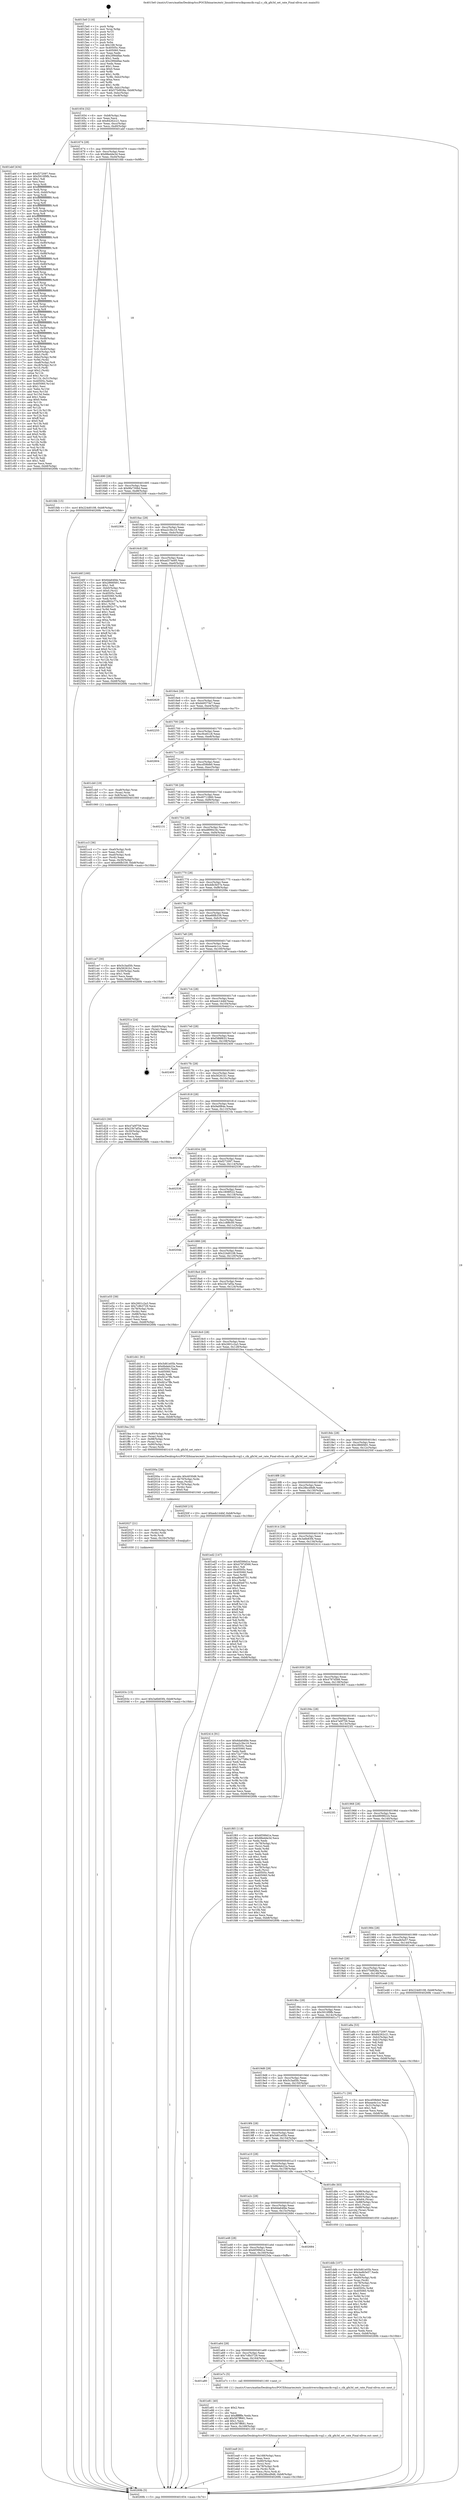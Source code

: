 digraph "0x4015e0" {
  label = "0x4015e0 (/mnt/c/Users/mathe/Desktop/tcc/POCII/binaries/extr_linuxdriversclkqcomclk-rcg2.c_clk_gfx3d_set_rate_Final-ollvm.out::main(0))"
  labelloc = "t"
  node[shape=record]

  Entry [label="",width=0.3,height=0.3,shape=circle,fillcolor=black,style=filled]
  "0x401654" [label="{
     0x401654 [32]\l
     | [instrs]\l
     &nbsp;&nbsp;0x401654 \<+6\>: mov -0xb8(%rbp),%eax\l
     &nbsp;&nbsp;0x40165a \<+2\>: mov %eax,%ecx\l
     &nbsp;&nbsp;0x40165c \<+6\>: sub $0x84262c21,%ecx\l
     &nbsp;&nbsp;0x401662 \<+6\>: mov %eax,-0xcc(%rbp)\l
     &nbsp;&nbsp;0x401668 \<+6\>: mov %ecx,-0xd0(%rbp)\l
     &nbsp;&nbsp;0x40166e \<+6\>: je 0000000000401abf \<main+0x4df\>\l
  }"]
  "0x401abf" [label="{
     0x401abf [434]\l
     | [instrs]\l
     &nbsp;&nbsp;0x401abf \<+5\>: mov $0xf272097,%eax\l
     &nbsp;&nbsp;0x401ac4 \<+5\>: mov $0x5910f9fb,%ecx\l
     &nbsp;&nbsp;0x401ac9 \<+2\>: mov $0x1,%dl\l
     &nbsp;&nbsp;0x401acb \<+2\>: xor %esi,%esi\l
     &nbsp;&nbsp;0x401acd \<+3\>: mov %rsp,%rdi\l
     &nbsp;&nbsp;0x401ad0 \<+4\>: add $0xfffffffffffffff0,%rdi\l
     &nbsp;&nbsp;0x401ad4 \<+3\>: mov %rdi,%rsp\l
     &nbsp;&nbsp;0x401ad7 \<+7\>: mov %rdi,-0xb0(%rbp)\l
     &nbsp;&nbsp;0x401ade \<+3\>: mov %rsp,%rdi\l
     &nbsp;&nbsp;0x401ae1 \<+4\>: add $0xfffffffffffffff0,%rdi\l
     &nbsp;&nbsp;0x401ae5 \<+3\>: mov %rdi,%rsp\l
     &nbsp;&nbsp;0x401ae8 \<+3\>: mov %rsp,%r8\l
     &nbsp;&nbsp;0x401aeb \<+4\>: add $0xfffffffffffffff0,%r8\l
     &nbsp;&nbsp;0x401aef \<+3\>: mov %r8,%rsp\l
     &nbsp;&nbsp;0x401af2 \<+7\>: mov %r8,-0xa8(%rbp)\l
     &nbsp;&nbsp;0x401af9 \<+3\>: mov %rsp,%r8\l
     &nbsp;&nbsp;0x401afc \<+4\>: add $0xfffffffffffffff0,%r8\l
     &nbsp;&nbsp;0x401b00 \<+3\>: mov %r8,%rsp\l
     &nbsp;&nbsp;0x401b03 \<+7\>: mov %r8,-0xa0(%rbp)\l
     &nbsp;&nbsp;0x401b0a \<+3\>: mov %rsp,%r8\l
     &nbsp;&nbsp;0x401b0d \<+4\>: add $0xfffffffffffffff0,%r8\l
     &nbsp;&nbsp;0x401b11 \<+3\>: mov %r8,%rsp\l
     &nbsp;&nbsp;0x401b14 \<+7\>: mov %r8,-0x98(%rbp)\l
     &nbsp;&nbsp;0x401b1b \<+3\>: mov %rsp,%r8\l
     &nbsp;&nbsp;0x401b1e \<+4\>: add $0xfffffffffffffff0,%r8\l
     &nbsp;&nbsp;0x401b22 \<+3\>: mov %r8,%rsp\l
     &nbsp;&nbsp;0x401b25 \<+7\>: mov %r8,-0x90(%rbp)\l
     &nbsp;&nbsp;0x401b2c \<+3\>: mov %rsp,%r8\l
     &nbsp;&nbsp;0x401b2f \<+4\>: add $0xfffffffffffffff0,%r8\l
     &nbsp;&nbsp;0x401b33 \<+3\>: mov %r8,%rsp\l
     &nbsp;&nbsp;0x401b36 \<+7\>: mov %r8,-0x88(%rbp)\l
     &nbsp;&nbsp;0x401b3d \<+3\>: mov %rsp,%r8\l
     &nbsp;&nbsp;0x401b40 \<+4\>: add $0xfffffffffffffff0,%r8\l
     &nbsp;&nbsp;0x401b44 \<+3\>: mov %r8,%rsp\l
     &nbsp;&nbsp;0x401b47 \<+4\>: mov %r8,-0x80(%rbp)\l
     &nbsp;&nbsp;0x401b4b \<+3\>: mov %rsp,%r8\l
     &nbsp;&nbsp;0x401b4e \<+4\>: add $0xfffffffffffffff0,%r8\l
     &nbsp;&nbsp;0x401b52 \<+3\>: mov %r8,%rsp\l
     &nbsp;&nbsp;0x401b55 \<+4\>: mov %r8,-0x78(%rbp)\l
     &nbsp;&nbsp;0x401b59 \<+3\>: mov %rsp,%r8\l
     &nbsp;&nbsp;0x401b5c \<+4\>: add $0xfffffffffffffff0,%r8\l
     &nbsp;&nbsp;0x401b60 \<+3\>: mov %r8,%rsp\l
     &nbsp;&nbsp;0x401b63 \<+4\>: mov %r8,-0x70(%rbp)\l
     &nbsp;&nbsp;0x401b67 \<+3\>: mov %rsp,%r8\l
     &nbsp;&nbsp;0x401b6a \<+4\>: add $0xfffffffffffffff0,%r8\l
     &nbsp;&nbsp;0x401b6e \<+3\>: mov %r8,%rsp\l
     &nbsp;&nbsp;0x401b71 \<+4\>: mov %r8,-0x68(%rbp)\l
     &nbsp;&nbsp;0x401b75 \<+3\>: mov %rsp,%r8\l
     &nbsp;&nbsp;0x401b78 \<+4\>: add $0xfffffffffffffff0,%r8\l
     &nbsp;&nbsp;0x401b7c \<+3\>: mov %r8,%rsp\l
     &nbsp;&nbsp;0x401b7f \<+4\>: mov %r8,-0x60(%rbp)\l
     &nbsp;&nbsp;0x401b83 \<+3\>: mov %rsp,%r8\l
     &nbsp;&nbsp;0x401b86 \<+4\>: add $0xfffffffffffffff0,%r8\l
     &nbsp;&nbsp;0x401b8a \<+3\>: mov %r8,%rsp\l
     &nbsp;&nbsp;0x401b8d \<+4\>: mov %r8,-0x58(%rbp)\l
     &nbsp;&nbsp;0x401b91 \<+3\>: mov %rsp,%r8\l
     &nbsp;&nbsp;0x401b94 \<+4\>: add $0xfffffffffffffff0,%r8\l
     &nbsp;&nbsp;0x401b98 \<+3\>: mov %r8,%rsp\l
     &nbsp;&nbsp;0x401b9b \<+4\>: mov %r8,-0x50(%rbp)\l
     &nbsp;&nbsp;0x401b9f \<+3\>: mov %rsp,%r8\l
     &nbsp;&nbsp;0x401ba2 \<+4\>: add $0xfffffffffffffff0,%r8\l
     &nbsp;&nbsp;0x401ba6 \<+3\>: mov %r8,%rsp\l
     &nbsp;&nbsp;0x401ba9 \<+4\>: mov %r8,-0x48(%rbp)\l
     &nbsp;&nbsp;0x401bad \<+3\>: mov %rsp,%r8\l
     &nbsp;&nbsp;0x401bb0 \<+4\>: add $0xfffffffffffffff0,%r8\l
     &nbsp;&nbsp;0x401bb4 \<+3\>: mov %r8,%rsp\l
     &nbsp;&nbsp;0x401bb7 \<+4\>: mov %r8,-0x40(%rbp)\l
     &nbsp;&nbsp;0x401bbb \<+7\>: mov -0xb0(%rbp),%r8\l
     &nbsp;&nbsp;0x401bc2 \<+7\>: movl $0x0,(%r8)\l
     &nbsp;&nbsp;0x401bc9 \<+7\>: mov -0xbc(%rbp),%r9d\l
     &nbsp;&nbsp;0x401bd0 \<+3\>: mov %r9d,(%rdi)\l
     &nbsp;&nbsp;0x401bd3 \<+7\>: mov -0xa8(%rbp),%r8\l
     &nbsp;&nbsp;0x401bda \<+7\>: mov -0xc8(%rbp),%r10\l
     &nbsp;&nbsp;0x401be1 \<+3\>: mov %r10,(%r8)\l
     &nbsp;&nbsp;0x401be4 \<+3\>: cmpl $0x2,(%rdi)\l
     &nbsp;&nbsp;0x401be7 \<+4\>: setne %r11b\l
     &nbsp;&nbsp;0x401beb \<+4\>: and $0x1,%r11b\l
     &nbsp;&nbsp;0x401bef \<+4\>: mov %r11b,-0x31(%rbp)\l
     &nbsp;&nbsp;0x401bf3 \<+7\>: mov 0x40505c,%ebx\l
     &nbsp;&nbsp;0x401bfa \<+8\>: mov 0x405060,%r14d\l
     &nbsp;&nbsp;0x401c02 \<+3\>: sub $0x1,%esi\l
     &nbsp;&nbsp;0x401c05 \<+3\>: mov %ebx,%r15d\l
     &nbsp;&nbsp;0x401c08 \<+3\>: add %esi,%r15d\l
     &nbsp;&nbsp;0x401c0b \<+4\>: imul %r15d,%ebx\l
     &nbsp;&nbsp;0x401c0f \<+3\>: and $0x1,%ebx\l
     &nbsp;&nbsp;0x401c12 \<+3\>: cmp $0x0,%ebx\l
     &nbsp;&nbsp;0x401c15 \<+4\>: sete %r11b\l
     &nbsp;&nbsp;0x401c19 \<+4\>: cmp $0xa,%r14d\l
     &nbsp;&nbsp;0x401c1d \<+4\>: setl %r12b\l
     &nbsp;&nbsp;0x401c21 \<+3\>: mov %r11b,%r13b\l
     &nbsp;&nbsp;0x401c24 \<+4\>: xor $0xff,%r13b\l
     &nbsp;&nbsp;0x401c28 \<+3\>: mov %r12b,%sil\l
     &nbsp;&nbsp;0x401c2b \<+4\>: xor $0xff,%sil\l
     &nbsp;&nbsp;0x401c2f \<+3\>: xor $0x0,%dl\l
     &nbsp;&nbsp;0x401c32 \<+3\>: mov %r13b,%dil\l
     &nbsp;&nbsp;0x401c35 \<+4\>: and $0x0,%dil\l
     &nbsp;&nbsp;0x401c39 \<+3\>: and %dl,%r11b\l
     &nbsp;&nbsp;0x401c3c \<+3\>: mov %sil,%r8b\l
     &nbsp;&nbsp;0x401c3f \<+4\>: and $0x0,%r8b\l
     &nbsp;&nbsp;0x401c43 \<+3\>: and %dl,%r12b\l
     &nbsp;&nbsp;0x401c46 \<+3\>: or %r11b,%dil\l
     &nbsp;&nbsp;0x401c49 \<+3\>: or %r12b,%r8b\l
     &nbsp;&nbsp;0x401c4c \<+3\>: xor %r8b,%dil\l
     &nbsp;&nbsp;0x401c4f \<+3\>: or %sil,%r13b\l
     &nbsp;&nbsp;0x401c52 \<+4\>: xor $0xff,%r13b\l
     &nbsp;&nbsp;0x401c56 \<+3\>: or $0x0,%dl\l
     &nbsp;&nbsp;0x401c59 \<+3\>: and %dl,%r13b\l
     &nbsp;&nbsp;0x401c5c \<+3\>: or %r13b,%dil\l
     &nbsp;&nbsp;0x401c5f \<+4\>: test $0x1,%dil\l
     &nbsp;&nbsp;0x401c63 \<+3\>: cmovne %ecx,%eax\l
     &nbsp;&nbsp;0x401c66 \<+6\>: mov %eax,-0xb8(%rbp)\l
     &nbsp;&nbsp;0x401c6c \<+5\>: jmp 000000000040269b \<main+0x10bb\>\l
  }"]
  "0x401674" [label="{
     0x401674 [28]\l
     | [instrs]\l
     &nbsp;&nbsp;0x401674 \<+5\>: jmp 0000000000401679 \<main+0x99\>\l
     &nbsp;&nbsp;0x401679 \<+6\>: mov -0xcc(%rbp),%eax\l
     &nbsp;&nbsp;0x40167f \<+5\>: sub $0x88edde3d,%eax\l
     &nbsp;&nbsp;0x401684 \<+6\>: mov %eax,-0xd4(%rbp)\l
     &nbsp;&nbsp;0x40168a \<+6\>: je 0000000000401fdb \<main+0x9fb\>\l
  }"]
  Exit [label="",width=0.3,height=0.3,shape=circle,fillcolor=black,style=filled,peripheries=2]
  "0x401fdb" [label="{
     0x401fdb [15]\l
     | [instrs]\l
     &nbsp;&nbsp;0x401fdb \<+10\>: movl $0x224d0108,-0xb8(%rbp)\l
     &nbsp;&nbsp;0x401fe5 \<+5\>: jmp 000000000040269b \<main+0x10bb\>\l
  }"]
  "0x401690" [label="{
     0x401690 [28]\l
     | [instrs]\l
     &nbsp;&nbsp;0x401690 \<+5\>: jmp 0000000000401695 \<main+0xb5\>\l
     &nbsp;&nbsp;0x401695 \<+6\>: mov -0xcc(%rbp),%eax\l
     &nbsp;&nbsp;0x40169b \<+5\>: sub $0x9fa7306d,%eax\l
     &nbsp;&nbsp;0x4016a0 \<+6\>: mov %eax,-0xd8(%rbp)\l
     &nbsp;&nbsp;0x4016a6 \<+6\>: je 0000000000402308 \<main+0xd28\>\l
  }"]
  "0x40203c" [label="{
     0x40203c [15]\l
     | [instrs]\l
     &nbsp;&nbsp;0x40203c \<+10\>: movl $0x3a6b83f4,-0xb8(%rbp)\l
     &nbsp;&nbsp;0x402046 \<+5\>: jmp 000000000040269b \<main+0x10bb\>\l
  }"]
  "0x402308" [label="{
     0x402308\l
  }", style=dashed]
  "0x4016ac" [label="{
     0x4016ac [28]\l
     | [instrs]\l
     &nbsp;&nbsp;0x4016ac \<+5\>: jmp 00000000004016b1 \<main+0xd1\>\l
     &nbsp;&nbsp;0x4016b1 \<+6\>: mov -0xcc(%rbp),%eax\l
     &nbsp;&nbsp;0x4016b7 \<+5\>: sub $0xa2c3bc16,%eax\l
     &nbsp;&nbsp;0x4016bc \<+6\>: mov %eax,-0xdc(%rbp)\l
     &nbsp;&nbsp;0x4016c2 \<+6\>: je 000000000040246f \<main+0xe8f\>\l
  }"]
  "0x402027" [label="{
     0x402027 [21]\l
     | [instrs]\l
     &nbsp;&nbsp;0x402027 \<+4\>: mov -0x80(%rbp),%rdx\l
     &nbsp;&nbsp;0x40202b \<+3\>: mov (%rdx),%rdx\l
     &nbsp;&nbsp;0x40202e \<+3\>: mov %rdx,%rdi\l
     &nbsp;&nbsp;0x402031 \<+6\>: mov %eax,-0x16c(%rbp)\l
     &nbsp;&nbsp;0x402037 \<+5\>: call 0000000000401030 \<free@plt\>\l
     | [calls]\l
     &nbsp;&nbsp;0x401030 \{1\} (unknown)\l
  }"]
  "0x40246f" [label="{
     0x40246f [160]\l
     | [instrs]\l
     &nbsp;&nbsp;0x40246f \<+5\>: mov $0x6da64fde,%eax\l
     &nbsp;&nbsp;0x402474 \<+5\>: mov $0x2866f491,%ecx\l
     &nbsp;&nbsp;0x402479 \<+2\>: mov $0x1,%dl\l
     &nbsp;&nbsp;0x40247b \<+7\>: mov -0xb0(%rbp),%rsi\l
     &nbsp;&nbsp;0x402482 \<+6\>: movl $0x0,(%rsi)\l
     &nbsp;&nbsp;0x402488 \<+7\>: mov 0x40505c,%edi\l
     &nbsp;&nbsp;0x40248f \<+8\>: mov 0x405060,%r8d\l
     &nbsp;&nbsp;0x402497 \<+3\>: mov %edi,%r9d\l
     &nbsp;&nbsp;0x40249a \<+7\>: sub $0xd802c77a,%r9d\l
     &nbsp;&nbsp;0x4024a1 \<+4\>: sub $0x1,%r9d\l
     &nbsp;&nbsp;0x4024a5 \<+7\>: add $0xd802c77a,%r9d\l
     &nbsp;&nbsp;0x4024ac \<+4\>: imul %r9d,%edi\l
     &nbsp;&nbsp;0x4024b0 \<+3\>: and $0x1,%edi\l
     &nbsp;&nbsp;0x4024b3 \<+3\>: cmp $0x0,%edi\l
     &nbsp;&nbsp;0x4024b6 \<+4\>: sete %r10b\l
     &nbsp;&nbsp;0x4024ba \<+4\>: cmp $0xa,%r8d\l
     &nbsp;&nbsp;0x4024be \<+4\>: setl %r11b\l
     &nbsp;&nbsp;0x4024c2 \<+3\>: mov %r10b,%bl\l
     &nbsp;&nbsp;0x4024c5 \<+3\>: xor $0xff,%bl\l
     &nbsp;&nbsp;0x4024c8 \<+3\>: mov %r11b,%r14b\l
     &nbsp;&nbsp;0x4024cb \<+4\>: xor $0xff,%r14b\l
     &nbsp;&nbsp;0x4024cf \<+3\>: xor $0x0,%dl\l
     &nbsp;&nbsp;0x4024d2 \<+3\>: mov %bl,%r15b\l
     &nbsp;&nbsp;0x4024d5 \<+4\>: and $0x0,%r15b\l
     &nbsp;&nbsp;0x4024d9 \<+3\>: and %dl,%r10b\l
     &nbsp;&nbsp;0x4024dc \<+3\>: mov %r14b,%r12b\l
     &nbsp;&nbsp;0x4024df \<+4\>: and $0x0,%r12b\l
     &nbsp;&nbsp;0x4024e3 \<+3\>: and %dl,%r11b\l
     &nbsp;&nbsp;0x4024e6 \<+3\>: or %r10b,%r15b\l
     &nbsp;&nbsp;0x4024e9 \<+3\>: or %r11b,%r12b\l
     &nbsp;&nbsp;0x4024ec \<+3\>: xor %r12b,%r15b\l
     &nbsp;&nbsp;0x4024ef \<+3\>: or %r14b,%bl\l
     &nbsp;&nbsp;0x4024f2 \<+3\>: xor $0xff,%bl\l
     &nbsp;&nbsp;0x4024f5 \<+3\>: or $0x0,%dl\l
     &nbsp;&nbsp;0x4024f8 \<+2\>: and %dl,%bl\l
     &nbsp;&nbsp;0x4024fa \<+3\>: or %bl,%r15b\l
     &nbsp;&nbsp;0x4024fd \<+4\>: test $0x1,%r15b\l
     &nbsp;&nbsp;0x402501 \<+3\>: cmovne %ecx,%eax\l
     &nbsp;&nbsp;0x402504 \<+6\>: mov %eax,-0xb8(%rbp)\l
     &nbsp;&nbsp;0x40250a \<+5\>: jmp 000000000040269b \<main+0x10bb\>\l
  }"]
  "0x4016c8" [label="{
     0x4016c8 [28]\l
     | [instrs]\l
     &nbsp;&nbsp;0x4016c8 \<+5\>: jmp 00000000004016cd \<main+0xed\>\l
     &nbsp;&nbsp;0x4016cd \<+6\>: mov -0xcc(%rbp),%eax\l
     &nbsp;&nbsp;0x4016d3 \<+5\>: sub $0xad374e95,%eax\l
     &nbsp;&nbsp;0x4016d8 \<+6\>: mov %eax,-0xe0(%rbp)\l
     &nbsp;&nbsp;0x4016de \<+6\>: je 0000000000402629 \<main+0x1049\>\l
  }"]
  "0x40200a" [label="{
     0x40200a [29]\l
     | [instrs]\l
     &nbsp;&nbsp;0x40200a \<+10\>: movabs $0x4030d6,%rdi\l
     &nbsp;&nbsp;0x402014 \<+4\>: mov -0x70(%rbp),%rdx\l
     &nbsp;&nbsp;0x402018 \<+2\>: mov %eax,(%rdx)\l
     &nbsp;&nbsp;0x40201a \<+4\>: mov -0x70(%rbp),%rdx\l
     &nbsp;&nbsp;0x40201e \<+2\>: mov (%rdx),%esi\l
     &nbsp;&nbsp;0x402020 \<+2\>: mov $0x0,%al\l
     &nbsp;&nbsp;0x402022 \<+5\>: call 0000000000401040 \<printf@plt\>\l
     | [calls]\l
     &nbsp;&nbsp;0x401040 \{1\} (unknown)\l
  }"]
  "0x402629" [label="{
     0x402629\l
  }", style=dashed]
  "0x4016e4" [label="{
     0x4016e4 [28]\l
     | [instrs]\l
     &nbsp;&nbsp;0x4016e4 \<+5\>: jmp 00000000004016e9 \<main+0x109\>\l
     &nbsp;&nbsp;0x4016e9 \<+6\>: mov -0xcc(%rbp),%eax\l
     &nbsp;&nbsp;0x4016ef \<+5\>: sub $0xbb9373e7,%eax\l
     &nbsp;&nbsp;0x4016f4 \<+6\>: mov %eax,-0xe4(%rbp)\l
     &nbsp;&nbsp;0x4016fa \<+6\>: je 0000000000402255 \<main+0xc75\>\l
  }"]
  "0x401ea9" [label="{
     0x401ea9 [41]\l
     | [instrs]\l
     &nbsp;&nbsp;0x401ea9 \<+6\>: mov -0x168(%rbp),%ecx\l
     &nbsp;&nbsp;0x401eaf \<+3\>: imul %eax,%ecx\l
     &nbsp;&nbsp;0x401eb2 \<+4\>: mov -0x80(%rbp),%rsi\l
     &nbsp;&nbsp;0x401eb6 \<+3\>: mov (%rsi),%rsi\l
     &nbsp;&nbsp;0x401eb9 \<+4\>: mov -0x78(%rbp),%rdi\l
     &nbsp;&nbsp;0x401ebd \<+3\>: movslq (%rdi),%rdi\l
     &nbsp;&nbsp;0x401ec0 \<+3\>: mov %ecx,(%rsi,%rdi,4)\l
     &nbsp;&nbsp;0x401ec3 \<+10\>: movl $0x28bcd9d6,-0xb8(%rbp)\l
     &nbsp;&nbsp;0x401ecd \<+5\>: jmp 000000000040269b \<main+0x10bb\>\l
  }"]
  "0x402255" [label="{
     0x402255\l
  }", style=dashed]
  "0x401700" [label="{
     0x401700 [28]\l
     | [instrs]\l
     &nbsp;&nbsp;0x401700 \<+5\>: jmp 0000000000401705 \<main+0x125\>\l
     &nbsp;&nbsp;0x401705 \<+6\>: mov -0xcc(%rbp),%eax\l
     &nbsp;&nbsp;0x40170b \<+5\>: sub $0xc9ce61c8,%eax\l
     &nbsp;&nbsp;0x401710 \<+6\>: mov %eax,-0xe8(%rbp)\l
     &nbsp;&nbsp;0x401716 \<+6\>: je 0000000000402604 \<main+0x1024\>\l
  }"]
  "0x401e81" [label="{
     0x401e81 [40]\l
     | [instrs]\l
     &nbsp;&nbsp;0x401e81 \<+5\>: mov $0x2,%ecx\l
     &nbsp;&nbsp;0x401e86 \<+1\>: cltd\l
     &nbsp;&nbsp;0x401e87 \<+2\>: idiv %ecx\l
     &nbsp;&nbsp;0x401e89 \<+6\>: imul $0xfffffffe,%edx,%ecx\l
     &nbsp;&nbsp;0x401e8f \<+6\>: add $0x567ff681,%ecx\l
     &nbsp;&nbsp;0x401e95 \<+3\>: add $0x1,%ecx\l
     &nbsp;&nbsp;0x401e98 \<+6\>: sub $0x567ff681,%ecx\l
     &nbsp;&nbsp;0x401e9e \<+6\>: mov %ecx,-0x168(%rbp)\l
     &nbsp;&nbsp;0x401ea4 \<+5\>: call 0000000000401160 \<next_i\>\l
     | [calls]\l
     &nbsp;&nbsp;0x401160 \{1\} (/mnt/c/Users/mathe/Desktop/tcc/POCII/binaries/extr_linuxdriversclkqcomclk-rcg2.c_clk_gfx3d_set_rate_Final-ollvm.out::next_i)\l
  }"]
  "0x402604" [label="{
     0x402604\l
  }", style=dashed]
  "0x40171c" [label="{
     0x40171c [28]\l
     | [instrs]\l
     &nbsp;&nbsp;0x40171c \<+5\>: jmp 0000000000401721 \<main+0x141\>\l
     &nbsp;&nbsp;0x401721 \<+6\>: mov -0xcc(%rbp),%eax\l
     &nbsp;&nbsp;0x401727 \<+5\>: sub $0xcd59bfe0,%eax\l
     &nbsp;&nbsp;0x40172c \<+6\>: mov %eax,-0xec(%rbp)\l
     &nbsp;&nbsp;0x401732 \<+6\>: je 0000000000401cb0 \<main+0x6d0\>\l
  }"]
  "0x401a80" [label="{
     0x401a80\l
  }", style=dashed]
  "0x401cb0" [label="{
     0x401cb0 [19]\l
     | [instrs]\l
     &nbsp;&nbsp;0x401cb0 \<+7\>: mov -0xa8(%rbp),%rax\l
     &nbsp;&nbsp;0x401cb7 \<+3\>: mov (%rax),%rax\l
     &nbsp;&nbsp;0x401cba \<+4\>: mov 0x8(%rax),%rdi\l
     &nbsp;&nbsp;0x401cbe \<+5\>: call 0000000000401060 \<atoi@plt\>\l
     | [calls]\l
     &nbsp;&nbsp;0x401060 \{1\} (unknown)\l
  }"]
  "0x401738" [label="{
     0x401738 [28]\l
     | [instrs]\l
     &nbsp;&nbsp;0x401738 \<+5\>: jmp 000000000040173d \<main+0x15d\>\l
     &nbsp;&nbsp;0x40173d \<+6\>: mov -0xcc(%rbp),%eax\l
     &nbsp;&nbsp;0x401743 \<+5\>: sub $0xd0712860,%eax\l
     &nbsp;&nbsp;0x401748 \<+6\>: mov %eax,-0xf0(%rbp)\l
     &nbsp;&nbsp;0x40174e \<+6\>: je 0000000000402131 \<main+0xb51\>\l
  }"]
  "0x401e7c" [label="{
     0x401e7c [5]\l
     | [instrs]\l
     &nbsp;&nbsp;0x401e7c \<+5\>: call 0000000000401160 \<next_i\>\l
     | [calls]\l
     &nbsp;&nbsp;0x401160 \{1\} (/mnt/c/Users/mathe/Desktop/tcc/POCII/binaries/extr_linuxdriversclkqcomclk-rcg2.c_clk_gfx3d_set_rate_Final-ollvm.out::next_i)\l
  }"]
  "0x402131" [label="{
     0x402131\l
  }", style=dashed]
  "0x401754" [label="{
     0x401754 [28]\l
     | [instrs]\l
     &nbsp;&nbsp;0x401754 \<+5\>: jmp 0000000000401759 \<main+0x179\>\l
     &nbsp;&nbsp;0x401759 \<+6\>: mov -0xcc(%rbp),%eax\l
     &nbsp;&nbsp;0x40175f \<+5\>: sub $0xd899416c,%eax\l
     &nbsp;&nbsp;0x401764 \<+6\>: mov %eax,-0xf4(%rbp)\l
     &nbsp;&nbsp;0x40176a \<+6\>: je 00000000004023e2 \<main+0xe02\>\l
  }"]
  "0x401a64" [label="{
     0x401a64 [28]\l
     | [instrs]\l
     &nbsp;&nbsp;0x401a64 \<+5\>: jmp 0000000000401a69 \<main+0x489\>\l
     &nbsp;&nbsp;0x401a69 \<+6\>: mov -0xcc(%rbp),%eax\l
     &nbsp;&nbsp;0x401a6f \<+5\>: sub $0x7c8b3729,%eax\l
     &nbsp;&nbsp;0x401a74 \<+6\>: mov %eax,-0x164(%rbp)\l
     &nbsp;&nbsp;0x401a7a \<+6\>: je 0000000000401e7c \<main+0x89c\>\l
  }"]
  "0x4023e2" [label="{
     0x4023e2\l
  }", style=dashed]
  "0x401770" [label="{
     0x401770 [28]\l
     | [instrs]\l
     &nbsp;&nbsp;0x401770 \<+5\>: jmp 0000000000401775 \<main+0x195\>\l
     &nbsp;&nbsp;0x401775 \<+6\>: mov -0xcc(%rbp),%eax\l
     &nbsp;&nbsp;0x40177b \<+5\>: sub $0xddb3b57e,%eax\l
     &nbsp;&nbsp;0x401780 \<+6\>: mov %eax,-0xf8(%rbp)\l
     &nbsp;&nbsp;0x401786 \<+6\>: je 000000000040209e \<main+0xabe\>\l
  }"]
  "0x4025da" [label="{
     0x4025da\l
  }", style=dashed]
  "0x40209e" [label="{
     0x40209e\l
  }", style=dashed]
  "0x40178c" [label="{
     0x40178c [28]\l
     | [instrs]\l
     &nbsp;&nbsp;0x40178c \<+5\>: jmp 0000000000401791 \<main+0x1b1\>\l
     &nbsp;&nbsp;0x401791 \<+6\>: mov -0xcc(%rbp),%eax\l
     &nbsp;&nbsp;0x401797 \<+5\>: sub $0xe66fb339,%eax\l
     &nbsp;&nbsp;0x40179c \<+6\>: mov %eax,-0xfc(%rbp)\l
     &nbsp;&nbsp;0x4017a2 \<+6\>: je 0000000000401ce7 \<main+0x707\>\l
  }"]
  "0x401a48" [label="{
     0x401a48 [28]\l
     | [instrs]\l
     &nbsp;&nbsp;0x401a48 \<+5\>: jmp 0000000000401a4d \<main+0x46d\>\l
     &nbsp;&nbsp;0x401a4d \<+6\>: mov -0xcc(%rbp),%eax\l
     &nbsp;&nbsp;0x401a53 \<+5\>: sub $0x6f399d1e,%eax\l
     &nbsp;&nbsp;0x401a58 \<+6\>: mov %eax,-0x160(%rbp)\l
     &nbsp;&nbsp;0x401a5e \<+6\>: je 00000000004025da \<main+0xffa\>\l
  }"]
  "0x401ce7" [label="{
     0x401ce7 [30]\l
     | [instrs]\l
     &nbsp;&nbsp;0x401ce7 \<+5\>: mov $0x5c3ad5fc,%eax\l
     &nbsp;&nbsp;0x401cec \<+5\>: mov $0x56261b1,%ecx\l
     &nbsp;&nbsp;0x401cf1 \<+3\>: mov -0x30(%rbp),%edx\l
     &nbsp;&nbsp;0x401cf4 \<+3\>: cmp $0x1,%edx\l
     &nbsp;&nbsp;0x401cf7 \<+3\>: cmovl %ecx,%eax\l
     &nbsp;&nbsp;0x401cfa \<+6\>: mov %eax,-0xb8(%rbp)\l
     &nbsp;&nbsp;0x401d00 \<+5\>: jmp 000000000040269b \<main+0x10bb\>\l
  }"]
  "0x4017a8" [label="{
     0x4017a8 [28]\l
     | [instrs]\l
     &nbsp;&nbsp;0x4017a8 \<+5\>: jmp 00000000004017ad \<main+0x1cd\>\l
     &nbsp;&nbsp;0x4017ad \<+6\>: mov -0xcc(%rbp),%eax\l
     &nbsp;&nbsp;0x4017b3 \<+5\>: sub $0xeae4c1cc,%eax\l
     &nbsp;&nbsp;0x4017b8 \<+6\>: mov %eax,-0x100(%rbp)\l
     &nbsp;&nbsp;0x4017be \<+6\>: je 0000000000401c8f \<main+0x6af\>\l
  }"]
  "0x402684" [label="{
     0x402684\l
  }", style=dashed]
  "0x401c8f" [label="{
     0x401c8f\l
  }", style=dashed]
  "0x4017c4" [label="{
     0x4017c4 [28]\l
     | [instrs]\l
     &nbsp;&nbsp;0x4017c4 \<+5\>: jmp 00000000004017c9 \<main+0x1e9\>\l
     &nbsp;&nbsp;0x4017c9 \<+6\>: mov -0xcc(%rbp),%eax\l
     &nbsp;&nbsp;0x4017cf \<+5\>: sub $0xedc144bf,%eax\l
     &nbsp;&nbsp;0x4017d4 \<+6\>: mov %eax,-0x104(%rbp)\l
     &nbsp;&nbsp;0x4017da \<+6\>: je 000000000040251e \<main+0xf3e\>\l
  }"]
  "0x401ddb" [label="{
     0x401ddb [107]\l
     | [instrs]\l
     &nbsp;&nbsp;0x401ddb \<+5\>: mov $0x5d61e05b,%ecx\l
     &nbsp;&nbsp;0x401de0 \<+5\>: mov $0x4adb5e57,%edx\l
     &nbsp;&nbsp;0x401de5 \<+2\>: xor %esi,%esi\l
     &nbsp;&nbsp;0x401de7 \<+4\>: mov -0x80(%rbp),%rdi\l
     &nbsp;&nbsp;0x401deb \<+3\>: mov %rax,(%rdi)\l
     &nbsp;&nbsp;0x401dee \<+4\>: mov -0x78(%rbp),%rax\l
     &nbsp;&nbsp;0x401df2 \<+6\>: movl $0x0,(%rax)\l
     &nbsp;&nbsp;0x401df8 \<+8\>: mov 0x40505c,%r8d\l
     &nbsp;&nbsp;0x401e00 \<+8\>: mov 0x405060,%r9d\l
     &nbsp;&nbsp;0x401e08 \<+3\>: sub $0x1,%esi\l
     &nbsp;&nbsp;0x401e0b \<+3\>: mov %r8d,%r10d\l
     &nbsp;&nbsp;0x401e0e \<+3\>: add %esi,%r10d\l
     &nbsp;&nbsp;0x401e11 \<+4\>: imul %r10d,%r8d\l
     &nbsp;&nbsp;0x401e15 \<+4\>: and $0x1,%r8d\l
     &nbsp;&nbsp;0x401e19 \<+4\>: cmp $0x0,%r8d\l
     &nbsp;&nbsp;0x401e1d \<+4\>: sete %r11b\l
     &nbsp;&nbsp;0x401e21 \<+4\>: cmp $0xa,%r9d\l
     &nbsp;&nbsp;0x401e25 \<+3\>: setl %bl\l
     &nbsp;&nbsp;0x401e28 \<+3\>: mov %r11b,%r14b\l
     &nbsp;&nbsp;0x401e2b \<+3\>: and %bl,%r14b\l
     &nbsp;&nbsp;0x401e2e \<+3\>: xor %bl,%r11b\l
     &nbsp;&nbsp;0x401e31 \<+3\>: or %r11b,%r14b\l
     &nbsp;&nbsp;0x401e34 \<+4\>: test $0x1,%r14b\l
     &nbsp;&nbsp;0x401e38 \<+3\>: cmovne %edx,%ecx\l
     &nbsp;&nbsp;0x401e3b \<+6\>: mov %ecx,-0xb8(%rbp)\l
     &nbsp;&nbsp;0x401e41 \<+5\>: jmp 000000000040269b \<main+0x10bb\>\l
  }"]
  "0x40251e" [label="{
     0x40251e [24]\l
     | [instrs]\l
     &nbsp;&nbsp;0x40251e \<+7\>: mov -0xb0(%rbp),%rax\l
     &nbsp;&nbsp;0x402525 \<+2\>: mov (%rax),%eax\l
     &nbsp;&nbsp;0x402527 \<+4\>: lea -0x28(%rbp),%rsp\l
     &nbsp;&nbsp;0x40252b \<+1\>: pop %rbx\l
     &nbsp;&nbsp;0x40252c \<+2\>: pop %r12\l
     &nbsp;&nbsp;0x40252e \<+2\>: pop %r13\l
     &nbsp;&nbsp;0x402530 \<+2\>: pop %r14\l
     &nbsp;&nbsp;0x402532 \<+2\>: pop %r15\l
     &nbsp;&nbsp;0x402534 \<+1\>: pop %rbp\l
     &nbsp;&nbsp;0x402535 \<+1\>: ret\l
  }"]
  "0x4017e0" [label="{
     0x4017e0 [28]\l
     | [instrs]\l
     &nbsp;&nbsp;0x4017e0 \<+5\>: jmp 00000000004017e5 \<main+0x205\>\l
     &nbsp;&nbsp;0x4017e5 \<+6\>: mov -0xcc(%rbp),%eax\l
     &nbsp;&nbsp;0x4017eb \<+5\>: sub $0xf388f633,%eax\l
     &nbsp;&nbsp;0x4017f0 \<+6\>: mov %eax,-0x108(%rbp)\l
     &nbsp;&nbsp;0x4017f6 \<+6\>: je 0000000000402400 \<main+0xe20\>\l
  }"]
  "0x401a2c" [label="{
     0x401a2c [28]\l
     | [instrs]\l
     &nbsp;&nbsp;0x401a2c \<+5\>: jmp 0000000000401a31 \<main+0x451\>\l
     &nbsp;&nbsp;0x401a31 \<+6\>: mov -0xcc(%rbp),%eax\l
     &nbsp;&nbsp;0x401a37 \<+5\>: sub $0x6da64fde,%eax\l
     &nbsp;&nbsp;0x401a3c \<+6\>: mov %eax,-0x15c(%rbp)\l
     &nbsp;&nbsp;0x401a42 \<+6\>: je 0000000000402684 \<main+0x10a4\>\l
  }"]
  "0x402400" [label="{
     0x402400\l
  }", style=dashed]
  "0x4017fc" [label="{
     0x4017fc [28]\l
     | [instrs]\l
     &nbsp;&nbsp;0x4017fc \<+5\>: jmp 0000000000401801 \<main+0x221\>\l
     &nbsp;&nbsp;0x401801 \<+6\>: mov -0xcc(%rbp),%eax\l
     &nbsp;&nbsp;0x401807 \<+5\>: sub $0x56261b1,%eax\l
     &nbsp;&nbsp;0x40180c \<+6\>: mov %eax,-0x10c(%rbp)\l
     &nbsp;&nbsp;0x401812 \<+6\>: je 0000000000401d23 \<main+0x743\>\l
  }"]
  "0x401d9c" [label="{
     0x401d9c [63]\l
     | [instrs]\l
     &nbsp;&nbsp;0x401d9c \<+7\>: mov -0x98(%rbp),%rax\l
     &nbsp;&nbsp;0x401da3 \<+7\>: movq $0x64,(%rax)\l
     &nbsp;&nbsp;0x401daa \<+7\>: mov -0x90(%rbp),%rax\l
     &nbsp;&nbsp;0x401db1 \<+7\>: movq $0x64,(%rax)\l
     &nbsp;&nbsp;0x401db8 \<+7\>: mov -0x88(%rbp),%rax\l
     &nbsp;&nbsp;0x401dbf \<+6\>: movl $0x1,(%rax)\l
     &nbsp;&nbsp;0x401dc5 \<+7\>: mov -0x88(%rbp),%rax\l
     &nbsp;&nbsp;0x401dcc \<+3\>: movslq (%rax),%rax\l
     &nbsp;&nbsp;0x401dcf \<+4\>: shl $0x2,%rax\l
     &nbsp;&nbsp;0x401dd3 \<+3\>: mov %rax,%rdi\l
     &nbsp;&nbsp;0x401dd6 \<+5\>: call 0000000000401050 \<malloc@plt\>\l
     | [calls]\l
     &nbsp;&nbsp;0x401050 \{1\} (unknown)\l
  }"]
  "0x401d23" [label="{
     0x401d23 [30]\l
     | [instrs]\l
     &nbsp;&nbsp;0x401d23 \<+5\>: mov $0x47a0f759,%eax\l
     &nbsp;&nbsp;0x401d28 \<+5\>: mov $0x23b7af3a,%ecx\l
     &nbsp;&nbsp;0x401d2d \<+3\>: mov -0x30(%rbp),%edx\l
     &nbsp;&nbsp;0x401d30 \<+3\>: cmp $0x0,%edx\l
     &nbsp;&nbsp;0x401d33 \<+3\>: cmove %ecx,%eax\l
     &nbsp;&nbsp;0x401d36 \<+6\>: mov %eax,-0xb8(%rbp)\l
     &nbsp;&nbsp;0x401d3c \<+5\>: jmp 000000000040269b \<main+0x10bb\>\l
  }"]
  "0x401818" [label="{
     0x401818 [28]\l
     | [instrs]\l
     &nbsp;&nbsp;0x401818 \<+5\>: jmp 000000000040181d \<main+0x23d\>\l
     &nbsp;&nbsp;0x40181d \<+6\>: mov -0xcc(%rbp),%eax\l
     &nbsp;&nbsp;0x401823 \<+5\>: sub $0x9a0f84e,%eax\l
     &nbsp;&nbsp;0x401828 \<+6\>: mov %eax,-0x110(%rbp)\l
     &nbsp;&nbsp;0x40182e \<+6\>: je 00000000004021fa \<main+0xc1a\>\l
  }"]
  "0x401a10" [label="{
     0x401a10 [28]\l
     | [instrs]\l
     &nbsp;&nbsp;0x401a10 \<+5\>: jmp 0000000000401a15 \<main+0x435\>\l
     &nbsp;&nbsp;0x401a15 \<+6\>: mov -0xcc(%rbp),%eax\l
     &nbsp;&nbsp;0x401a1b \<+5\>: sub $0x6bdeb22a,%eax\l
     &nbsp;&nbsp;0x401a20 \<+6\>: mov %eax,-0x158(%rbp)\l
     &nbsp;&nbsp;0x401a26 \<+6\>: je 0000000000401d9c \<main+0x7bc\>\l
  }"]
  "0x4021fa" [label="{
     0x4021fa\l
  }", style=dashed]
  "0x401834" [label="{
     0x401834 [28]\l
     | [instrs]\l
     &nbsp;&nbsp;0x401834 \<+5\>: jmp 0000000000401839 \<main+0x259\>\l
     &nbsp;&nbsp;0x401839 \<+6\>: mov -0xcc(%rbp),%eax\l
     &nbsp;&nbsp;0x40183f \<+5\>: sub $0xf272097,%eax\l
     &nbsp;&nbsp;0x401844 \<+6\>: mov %eax,-0x114(%rbp)\l
     &nbsp;&nbsp;0x40184a \<+6\>: je 0000000000402536 \<main+0xf56\>\l
  }"]
  "0x40257b" [label="{
     0x40257b\l
  }", style=dashed]
  "0x402536" [label="{
     0x402536\l
  }", style=dashed]
  "0x401850" [label="{
     0x401850 [28]\l
     | [instrs]\l
     &nbsp;&nbsp;0x401850 \<+5\>: jmp 0000000000401855 \<main+0x275\>\l
     &nbsp;&nbsp;0x401855 \<+6\>: mov -0xcc(%rbp),%eax\l
     &nbsp;&nbsp;0x40185b \<+5\>: sub $0x1808f522,%eax\l
     &nbsp;&nbsp;0x401860 \<+6\>: mov %eax,-0x118(%rbp)\l
     &nbsp;&nbsp;0x401866 \<+6\>: je 00000000004021dc \<main+0xbfc\>\l
  }"]
  "0x4019f4" [label="{
     0x4019f4 [28]\l
     | [instrs]\l
     &nbsp;&nbsp;0x4019f4 \<+5\>: jmp 00000000004019f9 \<main+0x419\>\l
     &nbsp;&nbsp;0x4019f9 \<+6\>: mov -0xcc(%rbp),%eax\l
     &nbsp;&nbsp;0x4019ff \<+5\>: sub $0x5d61e05b,%eax\l
     &nbsp;&nbsp;0x401a04 \<+6\>: mov %eax,-0x154(%rbp)\l
     &nbsp;&nbsp;0x401a0a \<+6\>: je 000000000040257b \<main+0xf9b\>\l
  }"]
  "0x4021dc" [label="{
     0x4021dc\l
  }", style=dashed]
  "0x40186c" [label="{
     0x40186c [28]\l
     | [instrs]\l
     &nbsp;&nbsp;0x40186c \<+5\>: jmp 0000000000401871 \<main+0x291\>\l
     &nbsp;&nbsp;0x401871 \<+6\>: mov -0xcc(%rbp),%eax\l
     &nbsp;&nbsp;0x401877 \<+5\>: sub $0x1c8f8c00,%eax\l
     &nbsp;&nbsp;0x40187c \<+6\>: mov %eax,-0x11c(%rbp)\l
     &nbsp;&nbsp;0x401882 \<+6\>: je 000000000040204b \<main+0xa6b\>\l
  }"]
  "0x401d05" [label="{
     0x401d05\l
  }", style=dashed]
  "0x40204b" [label="{
     0x40204b\l
  }", style=dashed]
  "0x401888" [label="{
     0x401888 [28]\l
     | [instrs]\l
     &nbsp;&nbsp;0x401888 \<+5\>: jmp 000000000040188d \<main+0x2ad\>\l
     &nbsp;&nbsp;0x40188d \<+6\>: mov -0xcc(%rbp),%eax\l
     &nbsp;&nbsp;0x401893 \<+5\>: sub $0x224d0108,%eax\l
     &nbsp;&nbsp;0x401898 \<+6\>: mov %eax,-0x120(%rbp)\l
     &nbsp;&nbsp;0x40189e \<+6\>: je 0000000000401e55 \<main+0x875\>\l
  }"]
  "0x401cc3" [label="{
     0x401cc3 [36]\l
     | [instrs]\l
     &nbsp;&nbsp;0x401cc3 \<+7\>: mov -0xa0(%rbp),%rdi\l
     &nbsp;&nbsp;0x401cca \<+2\>: mov %eax,(%rdi)\l
     &nbsp;&nbsp;0x401ccc \<+7\>: mov -0xa0(%rbp),%rdi\l
     &nbsp;&nbsp;0x401cd3 \<+2\>: mov (%rdi),%eax\l
     &nbsp;&nbsp;0x401cd5 \<+3\>: mov %eax,-0x30(%rbp)\l
     &nbsp;&nbsp;0x401cd8 \<+10\>: movl $0xe66fb339,-0xb8(%rbp)\l
     &nbsp;&nbsp;0x401ce2 \<+5\>: jmp 000000000040269b \<main+0x10bb\>\l
  }"]
  "0x401e55" [label="{
     0x401e55 [39]\l
     | [instrs]\l
     &nbsp;&nbsp;0x401e55 \<+5\>: mov $0x2601c2a3,%eax\l
     &nbsp;&nbsp;0x401e5a \<+5\>: mov $0x7c8b3729,%ecx\l
     &nbsp;&nbsp;0x401e5f \<+4\>: mov -0x78(%rbp),%rdx\l
     &nbsp;&nbsp;0x401e63 \<+2\>: mov (%rdx),%esi\l
     &nbsp;&nbsp;0x401e65 \<+7\>: mov -0x88(%rbp),%rdx\l
     &nbsp;&nbsp;0x401e6c \<+2\>: cmp (%rdx),%esi\l
     &nbsp;&nbsp;0x401e6e \<+3\>: cmovl %ecx,%eax\l
     &nbsp;&nbsp;0x401e71 \<+6\>: mov %eax,-0xb8(%rbp)\l
     &nbsp;&nbsp;0x401e77 \<+5\>: jmp 000000000040269b \<main+0x10bb\>\l
  }"]
  "0x4018a4" [label="{
     0x4018a4 [28]\l
     | [instrs]\l
     &nbsp;&nbsp;0x4018a4 \<+5\>: jmp 00000000004018a9 \<main+0x2c9\>\l
     &nbsp;&nbsp;0x4018a9 \<+6\>: mov -0xcc(%rbp),%eax\l
     &nbsp;&nbsp;0x4018af \<+5\>: sub $0x23b7af3a,%eax\l
     &nbsp;&nbsp;0x4018b4 \<+6\>: mov %eax,-0x124(%rbp)\l
     &nbsp;&nbsp;0x4018ba \<+6\>: je 0000000000401d41 \<main+0x761\>\l
  }"]
  "0x4019d8" [label="{
     0x4019d8 [28]\l
     | [instrs]\l
     &nbsp;&nbsp;0x4019d8 \<+5\>: jmp 00000000004019dd \<main+0x3fd\>\l
     &nbsp;&nbsp;0x4019dd \<+6\>: mov -0xcc(%rbp),%eax\l
     &nbsp;&nbsp;0x4019e3 \<+5\>: sub $0x5c3ad5fc,%eax\l
     &nbsp;&nbsp;0x4019e8 \<+6\>: mov %eax,-0x150(%rbp)\l
     &nbsp;&nbsp;0x4019ee \<+6\>: je 0000000000401d05 \<main+0x725\>\l
  }"]
  "0x401d41" [label="{
     0x401d41 [91]\l
     | [instrs]\l
     &nbsp;&nbsp;0x401d41 \<+5\>: mov $0x5d61e05b,%eax\l
     &nbsp;&nbsp;0x401d46 \<+5\>: mov $0x6bdeb22a,%ecx\l
     &nbsp;&nbsp;0x401d4b \<+7\>: mov 0x40505c,%edx\l
     &nbsp;&nbsp;0x401d52 \<+7\>: mov 0x405060,%esi\l
     &nbsp;&nbsp;0x401d59 \<+2\>: mov %edx,%edi\l
     &nbsp;&nbsp;0x401d5b \<+6\>: add $0xfd1e7ffe,%edi\l
     &nbsp;&nbsp;0x401d61 \<+3\>: sub $0x1,%edi\l
     &nbsp;&nbsp;0x401d64 \<+6\>: sub $0xfd1e7ffe,%edi\l
     &nbsp;&nbsp;0x401d6a \<+3\>: imul %edi,%edx\l
     &nbsp;&nbsp;0x401d6d \<+3\>: and $0x1,%edx\l
     &nbsp;&nbsp;0x401d70 \<+3\>: cmp $0x0,%edx\l
     &nbsp;&nbsp;0x401d73 \<+4\>: sete %r8b\l
     &nbsp;&nbsp;0x401d77 \<+3\>: cmp $0xa,%esi\l
     &nbsp;&nbsp;0x401d7a \<+4\>: setl %r9b\l
     &nbsp;&nbsp;0x401d7e \<+3\>: mov %r8b,%r10b\l
     &nbsp;&nbsp;0x401d81 \<+3\>: and %r9b,%r10b\l
     &nbsp;&nbsp;0x401d84 \<+3\>: xor %r9b,%r8b\l
     &nbsp;&nbsp;0x401d87 \<+3\>: or %r8b,%r10b\l
     &nbsp;&nbsp;0x401d8a \<+4\>: test $0x1,%r10b\l
     &nbsp;&nbsp;0x401d8e \<+3\>: cmovne %ecx,%eax\l
     &nbsp;&nbsp;0x401d91 \<+6\>: mov %eax,-0xb8(%rbp)\l
     &nbsp;&nbsp;0x401d97 \<+5\>: jmp 000000000040269b \<main+0x10bb\>\l
  }"]
  "0x4018c0" [label="{
     0x4018c0 [28]\l
     | [instrs]\l
     &nbsp;&nbsp;0x4018c0 \<+5\>: jmp 00000000004018c5 \<main+0x2e5\>\l
     &nbsp;&nbsp;0x4018c5 \<+6\>: mov -0xcc(%rbp),%eax\l
     &nbsp;&nbsp;0x4018cb \<+5\>: sub $0x2601c2a3,%eax\l
     &nbsp;&nbsp;0x4018d0 \<+6\>: mov %eax,-0x128(%rbp)\l
     &nbsp;&nbsp;0x4018d6 \<+6\>: je 0000000000401fea \<main+0xa0a\>\l
  }"]
  "0x401c71" [label="{
     0x401c71 [30]\l
     | [instrs]\l
     &nbsp;&nbsp;0x401c71 \<+5\>: mov $0xcd59bfe0,%eax\l
     &nbsp;&nbsp;0x401c76 \<+5\>: mov $0xeae4c1cc,%ecx\l
     &nbsp;&nbsp;0x401c7b \<+3\>: mov -0x31(%rbp),%dl\l
     &nbsp;&nbsp;0x401c7e \<+3\>: test $0x1,%dl\l
     &nbsp;&nbsp;0x401c81 \<+3\>: cmovne %ecx,%eax\l
     &nbsp;&nbsp;0x401c84 \<+6\>: mov %eax,-0xb8(%rbp)\l
     &nbsp;&nbsp;0x401c8a \<+5\>: jmp 000000000040269b \<main+0x10bb\>\l
  }"]
  "0x401fea" [label="{
     0x401fea [32]\l
     | [instrs]\l
     &nbsp;&nbsp;0x401fea \<+4\>: mov -0x80(%rbp),%rax\l
     &nbsp;&nbsp;0x401fee \<+3\>: mov (%rax),%rdi\l
     &nbsp;&nbsp;0x401ff1 \<+7\>: mov -0x98(%rbp),%rax\l
     &nbsp;&nbsp;0x401ff8 \<+3\>: mov (%rax),%rsi\l
     &nbsp;&nbsp;0x401ffb \<+7\>: mov -0x90(%rbp),%rax\l
     &nbsp;&nbsp;0x402002 \<+3\>: mov (%rax),%rdx\l
     &nbsp;&nbsp;0x402005 \<+5\>: call 0000000000401410 \<clk_gfx3d_set_rate\>\l
     | [calls]\l
     &nbsp;&nbsp;0x401410 \{1\} (/mnt/c/Users/mathe/Desktop/tcc/POCII/binaries/extr_linuxdriversclkqcomclk-rcg2.c_clk_gfx3d_set_rate_Final-ollvm.out::clk_gfx3d_set_rate)\l
  }"]
  "0x4018dc" [label="{
     0x4018dc [28]\l
     | [instrs]\l
     &nbsp;&nbsp;0x4018dc \<+5\>: jmp 00000000004018e1 \<main+0x301\>\l
     &nbsp;&nbsp;0x4018e1 \<+6\>: mov -0xcc(%rbp),%eax\l
     &nbsp;&nbsp;0x4018e7 \<+5\>: sub $0x2866f491,%eax\l
     &nbsp;&nbsp;0x4018ec \<+6\>: mov %eax,-0x12c(%rbp)\l
     &nbsp;&nbsp;0x4018f2 \<+6\>: je 000000000040250f \<main+0xf2f\>\l
  }"]
  "0x4015e0" [label="{
     0x4015e0 [116]\l
     | [instrs]\l
     &nbsp;&nbsp;0x4015e0 \<+1\>: push %rbp\l
     &nbsp;&nbsp;0x4015e1 \<+3\>: mov %rsp,%rbp\l
     &nbsp;&nbsp;0x4015e4 \<+2\>: push %r15\l
     &nbsp;&nbsp;0x4015e6 \<+2\>: push %r14\l
     &nbsp;&nbsp;0x4015e8 \<+2\>: push %r13\l
     &nbsp;&nbsp;0x4015ea \<+2\>: push %r12\l
     &nbsp;&nbsp;0x4015ec \<+1\>: push %rbx\l
     &nbsp;&nbsp;0x4015ed \<+7\>: sub $0x168,%rsp\l
     &nbsp;&nbsp;0x4015f4 \<+7\>: mov 0x40505c,%eax\l
     &nbsp;&nbsp;0x4015fb \<+7\>: mov 0x405060,%ecx\l
     &nbsp;&nbsp;0x401602 \<+2\>: mov %eax,%edx\l
     &nbsp;&nbsp;0x401604 \<+6\>: add $0x299ddfae,%edx\l
     &nbsp;&nbsp;0x40160a \<+3\>: sub $0x1,%edx\l
     &nbsp;&nbsp;0x40160d \<+6\>: sub $0x299ddfae,%edx\l
     &nbsp;&nbsp;0x401613 \<+3\>: imul %edx,%eax\l
     &nbsp;&nbsp;0x401616 \<+3\>: and $0x1,%eax\l
     &nbsp;&nbsp;0x401619 \<+3\>: cmp $0x0,%eax\l
     &nbsp;&nbsp;0x40161c \<+4\>: sete %r8b\l
     &nbsp;&nbsp;0x401620 \<+4\>: and $0x1,%r8b\l
     &nbsp;&nbsp;0x401624 \<+7\>: mov %r8b,-0xb2(%rbp)\l
     &nbsp;&nbsp;0x40162b \<+3\>: cmp $0xa,%ecx\l
     &nbsp;&nbsp;0x40162e \<+4\>: setl %r8b\l
     &nbsp;&nbsp;0x401632 \<+4\>: and $0x1,%r8b\l
     &nbsp;&nbsp;0x401636 \<+7\>: mov %r8b,-0xb1(%rbp)\l
     &nbsp;&nbsp;0x40163d \<+10\>: movl $0x575d928a,-0xb8(%rbp)\l
     &nbsp;&nbsp;0x401647 \<+6\>: mov %edi,-0xbc(%rbp)\l
     &nbsp;&nbsp;0x40164d \<+7\>: mov %rsi,-0xc8(%rbp)\l
  }"]
  "0x40250f" [label="{
     0x40250f [15]\l
     | [instrs]\l
     &nbsp;&nbsp;0x40250f \<+10\>: movl $0xedc144bf,-0xb8(%rbp)\l
     &nbsp;&nbsp;0x402519 \<+5\>: jmp 000000000040269b \<main+0x10bb\>\l
  }"]
  "0x4018f8" [label="{
     0x4018f8 [28]\l
     | [instrs]\l
     &nbsp;&nbsp;0x4018f8 \<+5\>: jmp 00000000004018fd \<main+0x31d\>\l
     &nbsp;&nbsp;0x4018fd \<+6\>: mov -0xcc(%rbp),%eax\l
     &nbsp;&nbsp;0x401903 \<+5\>: sub $0x28bcd9d6,%eax\l
     &nbsp;&nbsp;0x401908 \<+6\>: mov %eax,-0x130(%rbp)\l
     &nbsp;&nbsp;0x40190e \<+6\>: je 0000000000401ed2 \<main+0x8f2\>\l
  }"]
  "0x40269b" [label="{
     0x40269b [5]\l
     | [instrs]\l
     &nbsp;&nbsp;0x40269b \<+5\>: jmp 0000000000401654 \<main+0x74\>\l
  }"]
  "0x401ed2" [label="{
     0x401ed2 [147]\l
     | [instrs]\l
     &nbsp;&nbsp;0x401ed2 \<+5\>: mov $0x6f399d1e,%eax\l
     &nbsp;&nbsp;0x401ed7 \<+5\>: mov $0x4797d566,%ecx\l
     &nbsp;&nbsp;0x401edc \<+2\>: mov $0x1,%dl\l
     &nbsp;&nbsp;0x401ede \<+7\>: mov 0x40505c,%esi\l
     &nbsp;&nbsp;0x401ee5 \<+7\>: mov 0x405060,%edi\l
     &nbsp;&nbsp;0x401eec \<+3\>: mov %esi,%r8d\l
     &nbsp;&nbsp;0x401eef \<+7\>: sub $0xa80e6751,%r8d\l
     &nbsp;&nbsp;0x401ef6 \<+4\>: sub $0x1,%r8d\l
     &nbsp;&nbsp;0x401efa \<+7\>: add $0xa80e6751,%r8d\l
     &nbsp;&nbsp;0x401f01 \<+4\>: imul %r8d,%esi\l
     &nbsp;&nbsp;0x401f05 \<+3\>: and $0x1,%esi\l
     &nbsp;&nbsp;0x401f08 \<+3\>: cmp $0x0,%esi\l
     &nbsp;&nbsp;0x401f0b \<+4\>: sete %r9b\l
     &nbsp;&nbsp;0x401f0f \<+3\>: cmp $0xa,%edi\l
     &nbsp;&nbsp;0x401f12 \<+4\>: setl %r10b\l
     &nbsp;&nbsp;0x401f16 \<+3\>: mov %r9b,%r11b\l
     &nbsp;&nbsp;0x401f19 \<+4\>: xor $0xff,%r11b\l
     &nbsp;&nbsp;0x401f1d \<+3\>: mov %r10b,%bl\l
     &nbsp;&nbsp;0x401f20 \<+3\>: xor $0xff,%bl\l
     &nbsp;&nbsp;0x401f23 \<+3\>: xor $0x0,%dl\l
     &nbsp;&nbsp;0x401f26 \<+3\>: mov %r11b,%r14b\l
     &nbsp;&nbsp;0x401f29 \<+4\>: and $0x0,%r14b\l
     &nbsp;&nbsp;0x401f2d \<+3\>: and %dl,%r9b\l
     &nbsp;&nbsp;0x401f30 \<+3\>: mov %bl,%r15b\l
     &nbsp;&nbsp;0x401f33 \<+4\>: and $0x0,%r15b\l
     &nbsp;&nbsp;0x401f37 \<+3\>: and %dl,%r10b\l
     &nbsp;&nbsp;0x401f3a \<+3\>: or %r9b,%r14b\l
     &nbsp;&nbsp;0x401f3d \<+3\>: or %r10b,%r15b\l
     &nbsp;&nbsp;0x401f40 \<+3\>: xor %r15b,%r14b\l
     &nbsp;&nbsp;0x401f43 \<+3\>: or %bl,%r11b\l
     &nbsp;&nbsp;0x401f46 \<+4\>: xor $0xff,%r11b\l
     &nbsp;&nbsp;0x401f4a \<+3\>: or $0x0,%dl\l
     &nbsp;&nbsp;0x401f4d \<+3\>: and %dl,%r11b\l
     &nbsp;&nbsp;0x401f50 \<+3\>: or %r11b,%r14b\l
     &nbsp;&nbsp;0x401f53 \<+4\>: test $0x1,%r14b\l
     &nbsp;&nbsp;0x401f57 \<+3\>: cmovne %ecx,%eax\l
     &nbsp;&nbsp;0x401f5a \<+6\>: mov %eax,-0xb8(%rbp)\l
     &nbsp;&nbsp;0x401f60 \<+5\>: jmp 000000000040269b \<main+0x10bb\>\l
  }"]
  "0x401914" [label="{
     0x401914 [28]\l
     | [instrs]\l
     &nbsp;&nbsp;0x401914 \<+5\>: jmp 0000000000401919 \<main+0x339\>\l
     &nbsp;&nbsp;0x401919 \<+6\>: mov -0xcc(%rbp),%eax\l
     &nbsp;&nbsp;0x40191f \<+5\>: sub $0x3a6b83f4,%eax\l
     &nbsp;&nbsp;0x401924 \<+6\>: mov %eax,-0x134(%rbp)\l
     &nbsp;&nbsp;0x40192a \<+6\>: je 0000000000402414 \<main+0xe34\>\l
  }"]
  "0x4019bc" [label="{
     0x4019bc [28]\l
     | [instrs]\l
     &nbsp;&nbsp;0x4019bc \<+5\>: jmp 00000000004019c1 \<main+0x3e1\>\l
     &nbsp;&nbsp;0x4019c1 \<+6\>: mov -0xcc(%rbp),%eax\l
     &nbsp;&nbsp;0x4019c7 \<+5\>: sub $0x5910f9fb,%eax\l
     &nbsp;&nbsp;0x4019cc \<+6\>: mov %eax,-0x14c(%rbp)\l
     &nbsp;&nbsp;0x4019d2 \<+6\>: je 0000000000401c71 \<main+0x691\>\l
  }"]
  "0x402414" [label="{
     0x402414 [91]\l
     | [instrs]\l
     &nbsp;&nbsp;0x402414 \<+5\>: mov $0x6da64fde,%eax\l
     &nbsp;&nbsp;0x402419 \<+5\>: mov $0xa2c3bc16,%ecx\l
     &nbsp;&nbsp;0x40241e \<+7\>: mov 0x40505c,%edx\l
     &nbsp;&nbsp;0x402425 \<+7\>: mov 0x405060,%esi\l
     &nbsp;&nbsp;0x40242c \<+2\>: mov %edx,%edi\l
     &nbsp;&nbsp;0x40242e \<+6\>: sub $0x72a77d6e,%edi\l
     &nbsp;&nbsp;0x402434 \<+3\>: sub $0x1,%edi\l
     &nbsp;&nbsp;0x402437 \<+6\>: add $0x72a77d6e,%edi\l
     &nbsp;&nbsp;0x40243d \<+3\>: imul %edi,%edx\l
     &nbsp;&nbsp;0x402440 \<+3\>: and $0x1,%edx\l
     &nbsp;&nbsp;0x402443 \<+3\>: cmp $0x0,%edx\l
     &nbsp;&nbsp;0x402446 \<+4\>: sete %r8b\l
     &nbsp;&nbsp;0x40244a \<+3\>: cmp $0xa,%esi\l
     &nbsp;&nbsp;0x40244d \<+4\>: setl %r9b\l
     &nbsp;&nbsp;0x402451 \<+3\>: mov %r8b,%r10b\l
     &nbsp;&nbsp;0x402454 \<+3\>: and %r9b,%r10b\l
     &nbsp;&nbsp;0x402457 \<+3\>: xor %r9b,%r8b\l
     &nbsp;&nbsp;0x40245a \<+3\>: or %r8b,%r10b\l
     &nbsp;&nbsp;0x40245d \<+4\>: test $0x1,%r10b\l
     &nbsp;&nbsp;0x402461 \<+3\>: cmovne %ecx,%eax\l
     &nbsp;&nbsp;0x402464 \<+6\>: mov %eax,-0xb8(%rbp)\l
     &nbsp;&nbsp;0x40246a \<+5\>: jmp 000000000040269b \<main+0x10bb\>\l
  }"]
  "0x401930" [label="{
     0x401930 [28]\l
     | [instrs]\l
     &nbsp;&nbsp;0x401930 \<+5\>: jmp 0000000000401935 \<main+0x355\>\l
     &nbsp;&nbsp;0x401935 \<+6\>: mov -0xcc(%rbp),%eax\l
     &nbsp;&nbsp;0x40193b \<+5\>: sub $0x4797d566,%eax\l
     &nbsp;&nbsp;0x401940 \<+6\>: mov %eax,-0x138(%rbp)\l
     &nbsp;&nbsp;0x401946 \<+6\>: je 0000000000401f65 \<main+0x985\>\l
  }"]
  "0x401a8a" [label="{
     0x401a8a [53]\l
     | [instrs]\l
     &nbsp;&nbsp;0x401a8a \<+5\>: mov $0xf272097,%eax\l
     &nbsp;&nbsp;0x401a8f \<+5\>: mov $0x84262c21,%ecx\l
     &nbsp;&nbsp;0x401a94 \<+6\>: mov -0xb2(%rbp),%dl\l
     &nbsp;&nbsp;0x401a9a \<+7\>: mov -0xb1(%rbp),%sil\l
     &nbsp;&nbsp;0x401aa1 \<+3\>: mov %dl,%dil\l
     &nbsp;&nbsp;0x401aa4 \<+3\>: and %sil,%dil\l
     &nbsp;&nbsp;0x401aa7 \<+3\>: xor %sil,%dl\l
     &nbsp;&nbsp;0x401aaa \<+3\>: or %dl,%dil\l
     &nbsp;&nbsp;0x401aad \<+4\>: test $0x1,%dil\l
     &nbsp;&nbsp;0x401ab1 \<+3\>: cmovne %ecx,%eax\l
     &nbsp;&nbsp;0x401ab4 \<+6\>: mov %eax,-0xb8(%rbp)\l
     &nbsp;&nbsp;0x401aba \<+5\>: jmp 000000000040269b \<main+0x10bb\>\l
  }"]
  "0x401f65" [label="{
     0x401f65 [118]\l
     | [instrs]\l
     &nbsp;&nbsp;0x401f65 \<+5\>: mov $0x6f399d1e,%eax\l
     &nbsp;&nbsp;0x401f6a \<+5\>: mov $0x88edde3d,%ecx\l
     &nbsp;&nbsp;0x401f6f \<+2\>: xor %edx,%edx\l
     &nbsp;&nbsp;0x401f71 \<+4\>: mov -0x78(%rbp),%rsi\l
     &nbsp;&nbsp;0x401f75 \<+2\>: mov (%rsi),%edi\l
     &nbsp;&nbsp;0x401f77 \<+3\>: mov %edx,%r8d\l
     &nbsp;&nbsp;0x401f7a \<+3\>: sub %edi,%r8d\l
     &nbsp;&nbsp;0x401f7d \<+2\>: mov %edx,%edi\l
     &nbsp;&nbsp;0x401f7f \<+3\>: sub $0x1,%edi\l
     &nbsp;&nbsp;0x401f82 \<+3\>: add %edi,%r8d\l
     &nbsp;&nbsp;0x401f85 \<+2\>: mov %edx,%edi\l
     &nbsp;&nbsp;0x401f87 \<+3\>: sub %r8d,%edi\l
     &nbsp;&nbsp;0x401f8a \<+4\>: mov -0x78(%rbp),%rsi\l
     &nbsp;&nbsp;0x401f8e \<+2\>: mov %edi,(%rsi)\l
     &nbsp;&nbsp;0x401f90 \<+7\>: mov 0x40505c,%edi\l
     &nbsp;&nbsp;0x401f97 \<+8\>: mov 0x405060,%r8d\l
     &nbsp;&nbsp;0x401f9f \<+3\>: sub $0x1,%edx\l
     &nbsp;&nbsp;0x401fa2 \<+3\>: mov %edi,%r9d\l
     &nbsp;&nbsp;0x401fa5 \<+3\>: add %edx,%r9d\l
     &nbsp;&nbsp;0x401fa8 \<+4\>: imul %r9d,%edi\l
     &nbsp;&nbsp;0x401fac \<+3\>: and $0x1,%edi\l
     &nbsp;&nbsp;0x401faf \<+3\>: cmp $0x0,%edi\l
     &nbsp;&nbsp;0x401fb2 \<+4\>: sete %r10b\l
     &nbsp;&nbsp;0x401fb6 \<+4\>: cmp $0xa,%r8d\l
     &nbsp;&nbsp;0x401fba \<+4\>: setl %r11b\l
     &nbsp;&nbsp;0x401fbe \<+3\>: mov %r10b,%bl\l
     &nbsp;&nbsp;0x401fc1 \<+3\>: and %r11b,%bl\l
     &nbsp;&nbsp;0x401fc4 \<+3\>: xor %r11b,%r10b\l
     &nbsp;&nbsp;0x401fc7 \<+3\>: or %r10b,%bl\l
     &nbsp;&nbsp;0x401fca \<+3\>: test $0x1,%bl\l
     &nbsp;&nbsp;0x401fcd \<+3\>: cmovne %ecx,%eax\l
     &nbsp;&nbsp;0x401fd0 \<+6\>: mov %eax,-0xb8(%rbp)\l
     &nbsp;&nbsp;0x401fd6 \<+5\>: jmp 000000000040269b \<main+0x10bb\>\l
  }"]
  "0x40194c" [label="{
     0x40194c [28]\l
     | [instrs]\l
     &nbsp;&nbsp;0x40194c \<+5\>: jmp 0000000000401951 \<main+0x371\>\l
     &nbsp;&nbsp;0x401951 \<+6\>: mov -0xcc(%rbp),%eax\l
     &nbsp;&nbsp;0x401957 \<+5\>: sub $0x47a0f759,%eax\l
     &nbsp;&nbsp;0x40195c \<+6\>: mov %eax,-0x13c(%rbp)\l
     &nbsp;&nbsp;0x401962 \<+6\>: je 00000000004023f1 \<main+0xe11\>\l
  }"]
  "0x4019a0" [label="{
     0x4019a0 [28]\l
     | [instrs]\l
     &nbsp;&nbsp;0x4019a0 \<+5\>: jmp 00000000004019a5 \<main+0x3c5\>\l
     &nbsp;&nbsp;0x4019a5 \<+6\>: mov -0xcc(%rbp),%eax\l
     &nbsp;&nbsp;0x4019ab \<+5\>: sub $0x575d928a,%eax\l
     &nbsp;&nbsp;0x4019b0 \<+6\>: mov %eax,-0x148(%rbp)\l
     &nbsp;&nbsp;0x4019b6 \<+6\>: je 0000000000401a8a \<main+0x4aa\>\l
  }"]
  "0x4023f1" [label="{
     0x4023f1\l
  }", style=dashed]
  "0x401968" [label="{
     0x401968 [28]\l
     | [instrs]\l
     &nbsp;&nbsp;0x401968 \<+5\>: jmp 000000000040196d \<main+0x38d\>\l
     &nbsp;&nbsp;0x40196d \<+6\>: mov -0xcc(%rbp),%eax\l
     &nbsp;&nbsp;0x401973 \<+5\>: sub $0x49098224,%eax\l
     &nbsp;&nbsp;0x401978 \<+6\>: mov %eax,-0x140(%rbp)\l
     &nbsp;&nbsp;0x40197e \<+6\>: je 000000000040227f \<main+0xc9f\>\l
  }"]
  "0x401e46" [label="{
     0x401e46 [15]\l
     | [instrs]\l
     &nbsp;&nbsp;0x401e46 \<+10\>: movl $0x224d0108,-0xb8(%rbp)\l
     &nbsp;&nbsp;0x401e50 \<+5\>: jmp 000000000040269b \<main+0x10bb\>\l
  }"]
  "0x40227f" [label="{
     0x40227f\l
  }", style=dashed]
  "0x401984" [label="{
     0x401984 [28]\l
     | [instrs]\l
     &nbsp;&nbsp;0x401984 \<+5\>: jmp 0000000000401989 \<main+0x3a9\>\l
     &nbsp;&nbsp;0x401989 \<+6\>: mov -0xcc(%rbp),%eax\l
     &nbsp;&nbsp;0x40198f \<+5\>: sub $0x4adb5e57,%eax\l
     &nbsp;&nbsp;0x401994 \<+6\>: mov %eax,-0x144(%rbp)\l
     &nbsp;&nbsp;0x40199a \<+6\>: je 0000000000401e46 \<main+0x866\>\l
  }"]
  Entry -> "0x4015e0" [label=" 1"]
  "0x401654" -> "0x401abf" [label=" 1"]
  "0x401654" -> "0x401674" [label=" 19"]
  "0x40251e" -> Exit [label=" 1"]
  "0x401674" -> "0x401fdb" [label=" 1"]
  "0x401674" -> "0x401690" [label=" 18"]
  "0x40250f" -> "0x40269b" [label=" 1"]
  "0x401690" -> "0x402308" [label=" 0"]
  "0x401690" -> "0x4016ac" [label=" 18"]
  "0x40246f" -> "0x40269b" [label=" 1"]
  "0x4016ac" -> "0x40246f" [label=" 1"]
  "0x4016ac" -> "0x4016c8" [label=" 17"]
  "0x402414" -> "0x40269b" [label=" 1"]
  "0x4016c8" -> "0x402629" [label=" 0"]
  "0x4016c8" -> "0x4016e4" [label=" 17"]
  "0x40203c" -> "0x40269b" [label=" 1"]
  "0x4016e4" -> "0x402255" [label=" 0"]
  "0x4016e4" -> "0x401700" [label=" 17"]
  "0x402027" -> "0x40203c" [label=" 1"]
  "0x401700" -> "0x402604" [label=" 0"]
  "0x401700" -> "0x40171c" [label=" 17"]
  "0x40200a" -> "0x402027" [label=" 1"]
  "0x40171c" -> "0x401cb0" [label=" 1"]
  "0x40171c" -> "0x401738" [label=" 16"]
  "0x401fea" -> "0x40200a" [label=" 1"]
  "0x401738" -> "0x402131" [label=" 0"]
  "0x401738" -> "0x401754" [label=" 16"]
  "0x401fdb" -> "0x40269b" [label=" 1"]
  "0x401754" -> "0x4023e2" [label=" 0"]
  "0x401754" -> "0x401770" [label=" 16"]
  "0x401ed2" -> "0x40269b" [label=" 1"]
  "0x401770" -> "0x40209e" [label=" 0"]
  "0x401770" -> "0x40178c" [label=" 16"]
  "0x401ea9" -> "0x40269b" [label=" 1"]
  "0x40178c" -> "0x401ce7" [label=" 1"]
  "0x40178c" -> "0x4017a8" [label=" 15"]
  "0x401e7c" -> "0x401e81" [label=" 1"]
  "0x4017a8" -> "0x401c8f" [label=" 0"]
  "0x4017a8" -> "0x4017c4" [label=" 15"]
  "0x401a64" -> "0x401a80" [label=" 0"]
  "0x4017c4" -> "0x40251e" [label=" 1"]
  "0x4017c4" -> "0x4017e0" [label=" 14"]
  "0x401f65" -> "0x40269b" [label=" 1"]
  "0x4017e0" -> "0x402400" [label=" 0"]
  "0x4017e0" -> "0x4017fc" [label=" 14"]
  "0x401a48" -> "0x401a64" [label=" 1"]
  "0x4017fc" -> "0x401d23" [label=" 1"]
  "0x4017fc" -> "0x401818" [label=" 13"]
  "0x401a48" -> "0x4025da" [label=" 0"]
  "0x401818" -> "0x4021fa" [label=" 0"]
  "0x401818" -> "0x401834" [label=" 13"]
  "0x401a2c" -> "0x401a48" [label=" 1"]
  "0x401834" -> "0x402536" [label=" 0"]
  "0x401834" -> "0x401850" [label=" 13"]
  "0x401a2c" -> "0x402684" [label=" 0"]
  "0x401850" -> "0x4021dc" [label=" 0"]
  "0x401850" -> "0x40186c" [label=" 13"]
  "0x401e55" -> "0x40269b" [label=" 2"]
  "0x40186c" -> "0x40204b" [label=" 0"]
  "0x40186c" -> "0x401888" [label=" 13"]
  "0x401e46" -> "0x40269b" [label=" 1"]
  "0x401888" -> "0x401e55" [label=" 2"]
  "0x401888" -> "0x4018a4" [label=" 11"]
  "0x401d9c" -> "0x401ddb" [label=" 1"]
  "0x4018a4" -> "0x401d41" [label=" 1"]
  "0x4018a4" -> "0x4018c0" [label=" 10"]
  "0x401a10" -> "0x401a2c" [label=" 1"]
  "0x4018c0" -> "0x401fea" [label=" 1"]
  "0x4018c0" -> "0x4018dc" [label=" 9"]
  "0x401a10" -> "0x401d9c" [label=" 1"]
  "0x4018dc" -> "0x40250f" [label=" 1"]
  "0x4018dc" -> "0x4018f8" [label=" 8"]
  "0x4019f4" -> "0x40257b" [label=" 0"]
  "0x4018f8" -> "0x401ed2" [label=" 1"]
  "0x4018f8" -> "0x401914" [label=" 7"]
  "0x401a64" -> "0x401e7c" [label=" 1"]
  "0x401914" -> "0x402414" [label=" 1"]
  "0x401914" -> "0x401930" [label=" 6"]
  "0x4019d8" -> "0x4019f4" [label=" 2"]
  "0x401930" -> "0x401f65" [label=" 1"]
  "0x401930" -> "0x40194c" [label=" 5"]
  "0x4019d8" -> "0x401d05" [label=" 0"]
  "0x40194c" -> "0x4023f1" [label=" 0"]
  "0x40194c" -> "0x401968" [label=" 5"]
  "0x401d41" -> "0x40269b" [label=" 1"]
  "0x401968" -> "0x40227f" [label=" 0"]
  "0x401968" -> "0x401984" [label=" 5"]
  "0x401d23" -> "0x40269b" [label=" 1"]
  "0x401984" -> "0x401e46" [label=" 1"]
  "0x401984" -> "0x4019a0" [label=" 4"]
  "0x401ddb" -> "0x40269b" [label=" 1"]
  "0x4019a0" -> "0x401a8a" [label=" 1"]
  "0x4019a0" -> "0x4019bc" [label=" 3"]
  "0x401a8a" -> "0x40269b" [label=" 1"]
  "0x4015e0" -> "0x401654" [label=" 1"]
  "0x40269b" -> "0x401654" [label=" 19"]
  "0x4019f4" -> "0x401a10" [label=" 2"]
  "0x401abf" -> "0x40269b" [label=" 1"]
  "0x401e81" -> "0x401ea9" [label=" 1"]
  "0x4019bc" -> "0x401c71" [label=" 1"]
  "0x4019bc" -> "0x4019d8" [label=" 2"]
  "0x401c71" -> "0x40269b" [label=" 1"]
  "0x401cb0" -> "0x401cc3" [label=" 1"]
  "0x401cc3" -> "0x40269b" [label=" 1"]
  "0x401ce7" -> "0x40269b" [label=" 1"]
}
